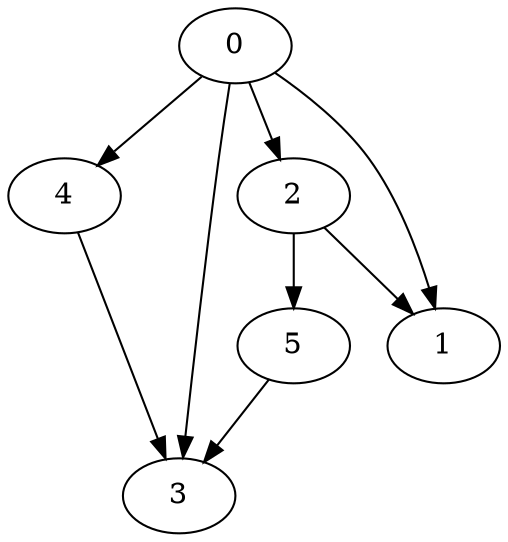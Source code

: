 digraph {
"5"[label="5"];
"4"[label="4"];
"3"[label="3"];
"2"[label="2"];
"1"[label="1"];
"0"[label="0"];
"0" -> "1";
"0" -> "2";
"0" -> "3";
"0" -> "4";
"2" -> "1";
"2" -> "5";
"4" -> "3";
"5" -> "3";
}